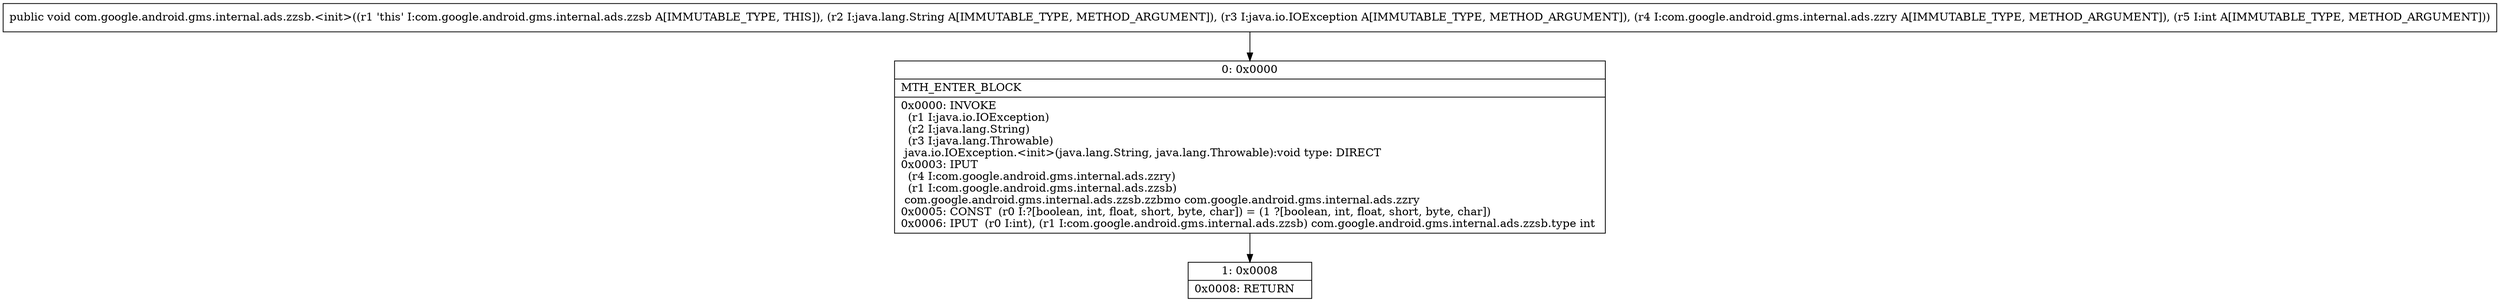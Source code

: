 digraph "CFG forcom.google.android.gms.internal.ads.zzsb.\<init\>(Ljava\/lang\/String;Ljava\/io\/IOException;Lcom\/google\/android\/gms\/internal\/ads\/zzry;I)V" {
Node_0 [shape=record,label="{0\:\ 0x0000|MTH_ENTER_BLOCK\l|0x0000: INVOKE  \l  (r1 I:java.io.IOException)\l  (r2 I:java.lang.String)\l  (r3 I:java.lang.Throwable)\l java.io.IOException.\<init\>(java.lang.String, java.lang.Throwable):void type: DIRECT \l0x0003: IPUT  \l  (r4 I:com.google.android.gms.internal.ads.zzry)\l  (r1 I:com.google.android.gms.internal.ads.zzsb)\l com.google.android.gms.internal.ads.zzsb.zzbmo com.google.android.gms.internal.ads.zzry \l0x0005: CONST  (r0 I:?[boolean, int, float, short, byte, char]) = (1 ?[boolean, int, float, short, byte, char]) \l0x0006: IPUT  (r0 I:int), (r1 I:com.google.android.gms.internal.ads.zzsb) com.google.android.gms.internal.ads.zzsb.type int \l}"];
Node_1 [shape=record,label="{1\:\ 0x0008|0x0008: RETURN   \l}"];
MethodNode[shape=record,label="{public void com.google.android.gms.internal.ads.zzsb.\<init\>((r1 'this' I:com.google.android.gms.internal.ads.zzsb A[IMMUTABLE_TYPE, THIS]), (r2 I:java.lang.String A[IMMUTABLE_TYPE, METHOD_ARGUMENT]), (r3 I:java.io.IOException A[IMMUTABLE_TYPE, METHOD_ARGUMENT]), (r4 I:com.google.android.gms.internal.ads.zzry A[IMMUTABLE_TYPE, METHOD_ARGUMENT]), (r5 I:int A[IMMUTABLE_TYPE, METHOD_ARGUMENT])) }"];
MethodNode -> Node_0;
Node_0 -> Node_1;
}

